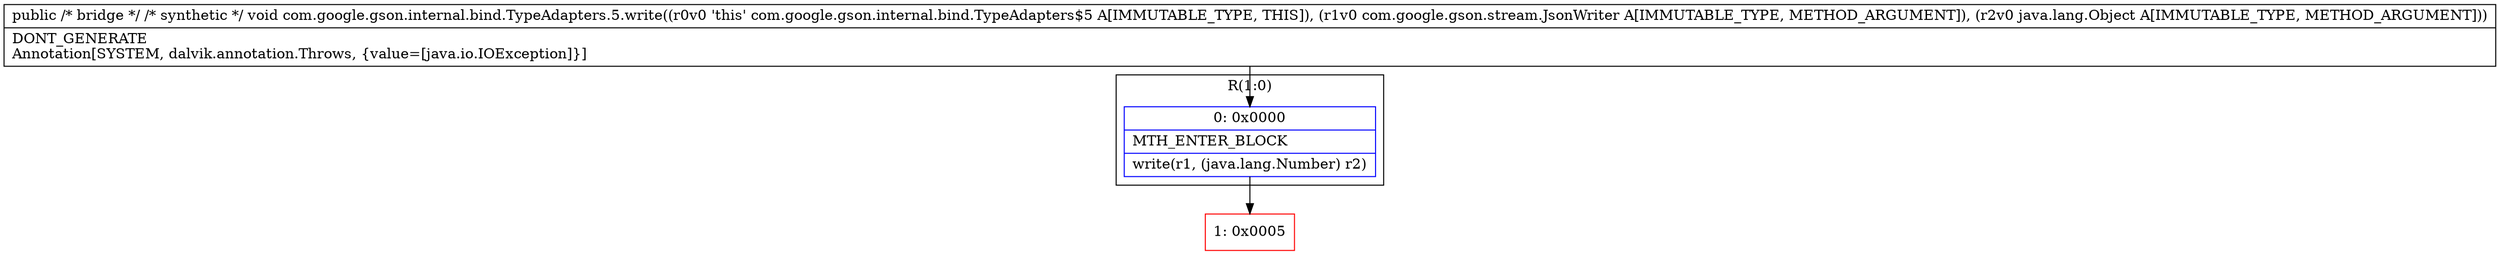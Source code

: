 digraph "CFG forcom.google.gson.internal.bind.TypeAdapters.5.write(Lcom\/google\/gson\/stream\/JsonWriter;Ljava\/lang\/Object;)V" {
subgraph cluster_Region_1477015276 {
label = "R(1:0)";
node [shape=record,color=blue];
Node_0 [shape=record,label="{0\:\ 0x0000|MTH_ENTER_BLOCK\l|write(r1, (java.lang.Number) r2)\l}"];
}
Node_1 [shape=record,color=red,label="{1\:\ 0x0005}"];
MethodNode[shape=record,label="{public \/* bridge *\/ \/* synthetic *\/ void com.google.gson.internal.bind.TypeAdapters.5.write((r0v0 'this' com.google.gson.internal.bind.TypeAdapters$5 A[IMMUTABLE_TYPE, THIS]), (r1v0 com.google.gson.stream.JsonWriter A[IMMUTABLE_TYPE, METHOD_ARGUMENT]), (r2v0 java.lang.Object A[IMMUTABLE_TYPE, METHOD_ARGUMENT]))  | DONT_GENERATE\lAnnotation[SYSTEM, dalvik.annotation.Throws, \{value=[java.io.IOException]\}]\l}"];
MethodNode -> Node_0;
Node_0 -> Node_1;
}

